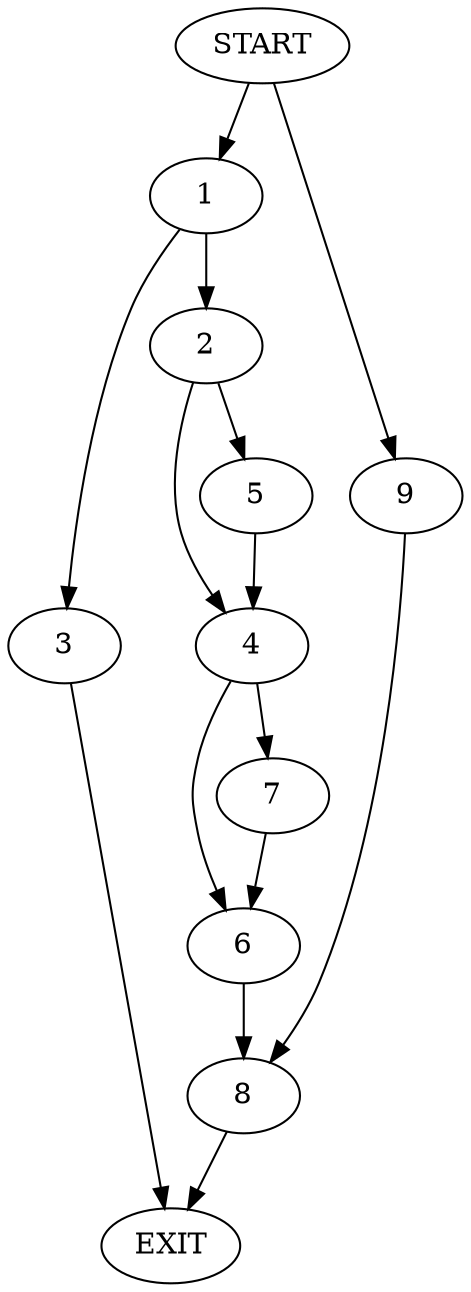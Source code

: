 digraph {
0 [label="START"]
10 [label="EXIT"]
0 -> 1
1 -> 2
1 -> 3
3 -> 10
2 -> 4
2 -> 5
5 -> 4
4 -> 6
4 -> 7
6 -> 8
7 -> 6
8 -> 10
0 -> 9
9 -> 8
}
